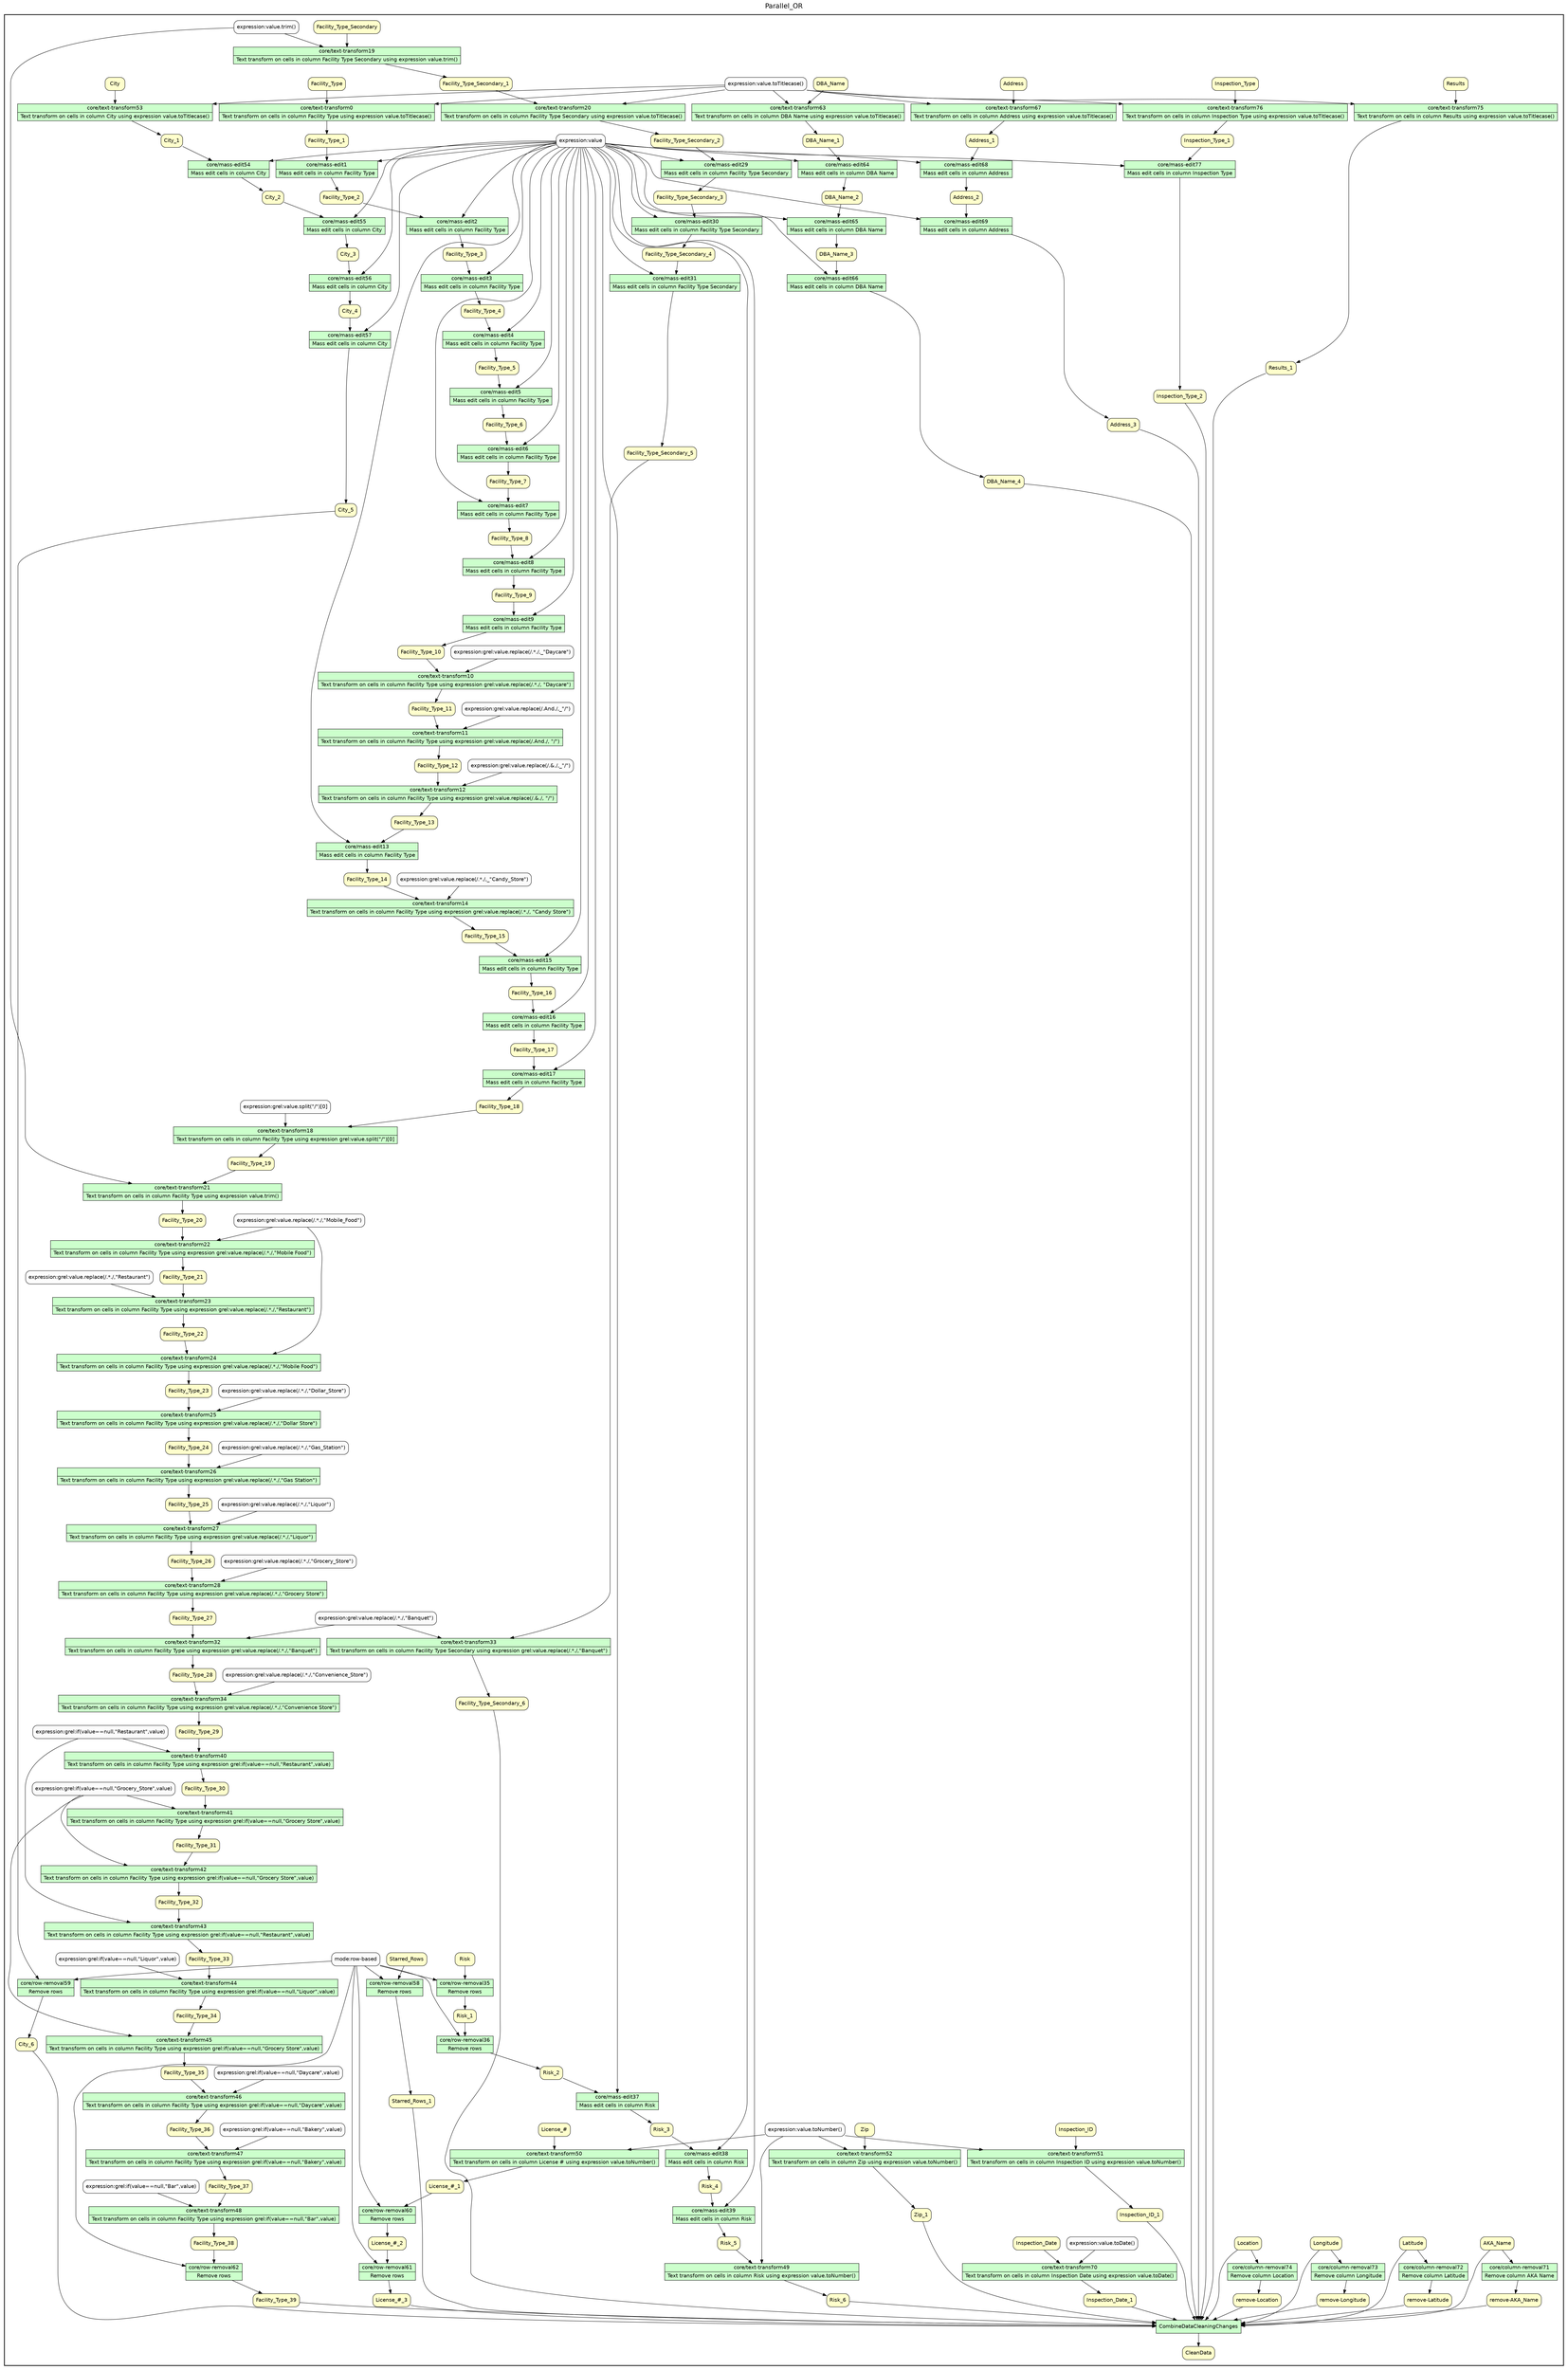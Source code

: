 
/* Start of top-level graph */
digraph Workflow {
rankdir=TB

/* Title for graph */
fontname=Helvetica; fontsize=18; labelloc=t
label=Parallel_OR

/* Start of double cluster for drawing box around nodes in workflow */
subgraph cluster_workflow_box_outer { label=""; color=black; penwidth=2
subgraph cluster_workflow_box_inner { label=""; penwidth=0

/* Style for nodes representing atomic programs in workflow */
node[shape=box style=filled fillcolor="#CCFFCC" peripheries=1 fontname=Helvetica]

/* Nodes representing atomic programs in workflow */
"core/text-transform0" [shape=record rankdir=LR label="{<f0> core/text-transform0 |<f1> Text transform on cells in column Facility Type using expression value.toTitlecase()}"];
"core/mass-edit1" [shape=record rankdir=LR label="{<f0> core/mass-edit1 |<f1> Mass edit cells in column Facility Type}"];
"core/mass-edit2" [shape=record rankdir=LR label="{<f0> core/mass-edit2 |<f1> Mass edit cells in column Facility Type}"];
"core/mass-edit3" [shape=record rankdir=LR label="{<f0> core/mass-edit3 |<f1> Mass edit cells in column Facility Type}"];
"core/mass-edit4" [shape=record rankdir=LR label="{<f0> core/mass-edit4 |<f1> Mass edit cells in column Facility Type}"];
"core/mass-edit5" [shape=record rankdir=LR label="{<f0> core/mass-edit5 |<f1> Mass edit cells in column Facility Type}"];
"core/mass-edit6" [shape=record rankdir=LR label="{<f0> core/mass-edit6 |<f1> Mass edit cells in column Facility Type}"];
"core/mass-edit7" [shape=record rankdir=LR label="{<f0> core/mass-edit7 |<f1> Mass edit cells in column Facility Type}"];
"core/mass-edit8" [shape=record rankdir=LR label="{<f0> core/mass-edit8 |<f1> Mass edit cells in column Facility Type}"];
"core/mass-edit9" [shape=record rankdir=LR label="{<f0> core/mass-edit9 |<f1> Mass edit cells in column Facility Type}"];
"core/text-transform10" [shape=record rankdir=LR label="{<f0> core/text-transform10 |<f1> Text transform on cells in column Facility Type using expression grel\:value.replace(/.*./, \"Daycare\")}"];
"core/text-transform11" [shape=record rankdir=LR label="{<f0> core/text-transform11 |<f1> Text transform on cells in column Facility Type using expression grel\:value.replace(/.And./, \"/\")}"];
"core/text-transform12" [shape=record rankdir=LR label="{<f0> core/text-transform12 |<f1> Text transform on cells in column Facility Type using expression grel\:value.replace(/.&./, \"/\")}"];
"core/mass-edit13" [shape=record rankdir=LR label="{<f0> core/mass-edit13 |<f1> Mass edit cells in column Facility Type}"];
"core/text-transform14" [shape=record rankdir=LR label="{<f0> core/text-transform14 |<f1> Text transform on cells in column Facility Type using expression grel\:value.replace(/.*./, \"Candy Store\")}"];
"core/mass-edit15" [shape=record rankdir=LR label="{<f0> core/mass-edit15 |<f1> Mass edit cells in column Facility Type}"];
"core/mass-edit16" [shape=record rankdir=LR label="{<f0> core/mass-edit16 |<f1> Mass edit cells in column Facility Type}"];
"core/mass-edit17" [shape=record rankdir=LR label="{<f0> core/mass-edit17 |<f1> Mass edit cells in column Facility Type}"];
"core/text-transform18" [shape=record rankdir=LR label="{<f0> core/text-transform18 |<f1> Text transform on cells in column Facility Type using expression grel\:value.split(\"/\")[0]}"];
"core/text-transform19" [shape=record rankdir=LR label="{<f0> core/text-transform19 |<f1> Text transform on cells in column Facility Type Secondary using expression value.trim()}"];
"core/text-transform20" [shape=record rankdir=LR label="{<f0> core/text-transform20 |<f1> Text transform on cells in column Facility Type Secondary using expression value.toTitlecase()}"];
"core/text-transform21" [shape=record rankdir=LR label="{<f0> core/text-transform21 |<f1> Text transform on cells in column Facility Type using expression value.trim()}"];
"core/text-transform22" [shape=record rankdir=LR label="{<f0> core/text-transform22 |<f1> Text transform on cells in column Facility Type using expression grel\:value.replace(/.*./,\"Mobile Food\")}"];
"core/text-transform23" [shape=record rankdir=LR label="{<f0> core/text-transform23 |<f1> Text transform on cells in column Facility Type using expression grel\:value.replace(/.*./,\"Restaurant\")}"];
"core/text-transform24" [shape=record rankdir=LR label="{<f0> core/text-transform24 |<f1> Text transform on cells in column Facility Type using expression grel\:value.replace(/.*./,\"Mobile Food\")}"];
"core/text-transform25" [shape=record rankdir=LR label="{<f0> core/text-transform25 |<f1> Text transform on cells in column Facility Type using expression grel\:value.replace(/.*./,\"Dollar Store\")}"];
"core/text-transform26" [shape=record rankdir=LR label="{<f0> core/text-transform26 |<f1> Text transform on cells in column Facility Type using expression grel\:value.replace(/.*./,\"Gas Station\")}"];
"core/text-transform27" [shape=record rankdir=LR label="{<f0> core/text-transform27 |<f1> Text transform on cells in column Facility Type using expression grel\:value.replace(/.*./,\"Liquor\")}"];
"core/text-transform28" [shape=record rankdir=LR label="{<f0> core/text-transform28 |<f1> Text transform on cells in column Facility Type using expression grel\:value.replace(/.*./,\"Grocery Store\")}"];
"core/mass-edit29" [shape=record rankdir=LR label="{<f0> core/mass-edit29 |<f1> Mass edit cells in column Facility Type Secondary}"];
"core/mass-edit30" [shape=record rankdir=LR label="{<f0> core/mass-edit30 |<f1> Mass edit cells in column Facility Type Secondary}"];
"core/mass-edit31" [shape=record rankdir=LR label="{<f0> core/mass-edit31 |<f1> Mass edit cells in column Facility Type Secondary}"];
"core/text-transform32" [shape=record rankdir=LR label="{<f0> core/text-transform32 |<f1> Text transform on cells in column Facility Type using expression grel\:value.replace(/.*./,\"Banquet\")}"];
"core/text-transform33" [shape=record rankdir=LR label="{<f0> core/text-transform33 |<f1> Text transform on cells in column Facility Type Secondary using expression grel\:value.replace(/.*./,\"Banquet\")}"];
"core/text-transform34" [shape=record rankdir=LR label="{<f0> core/text-transform34 |<f1> Text transform on cells in column Facility Type using expression grel\:value.replace(/.*./,\"Convenience Store\")}"];
"core/row-removal35" [shape=record rankdir=LR label="{<f0> core/row-removal35 |<f1> Remove rows}"];
"core/row-removal36" [shape=record rankdir=LR label="{<f0> core/row-removal36 |<f1> Remove rows}"];
"core/mass-edit37" [shape=record rankdir=LR label="{<f0> core/mass-edit37 |<f1> Mass edit cells in column Risk}"];
"core/mass-edit38" [shape=record rankdir=LR label="{<f0> core/mass-edit38 |<f1> Mass edit cells in column Risk}"];
"core/mass-edit39" [shape=record rankdir=LR label="{<f0> core/mass-edit39 |<f1> Mass edit cells in column Risk}"];
"core/text-transform40" [shape=record rankdir=LR label="{<f0> core/text-transform40 |<f1> Text transform on cells in column Facility Type using expression grel\:if(value==null,\"Restaurant\",value)}"];
"core/text-transform41" [shape=record rankdir=LR label="{<f0> core/text-transform41 |<f1> Text transform on cells in column Facility Type using expression grel\:if(value==null,\"Grocery Store\",value)}"];
"core/text-transform42" [shape=record rankdir=LR label="{<f0> core/text-transform42 |<f1> Text transform on cells in column Facility Type using expression grel\:if(value==null,\"Grocery Store\",value)}"];
"core/text-transform43" [shape=record rankdir=LR label="{<f0> core/text-transform43 |<f1> Text transform on cells in column Facility Type using expression grel\:if(value==null,\"Restaurant\",value)}"];
"core/text-transform44" [shape=record rankdir=LR label="{<f0> core/text-transform44 |<f1> Text transform on cells in column Facility Type using expression grel\:if(value==null,\"Liquor\",value)}"];
"core/text-transform45" [shape=record rankdir=LR label="{<f0> core/text-transform45 |<f1> Text transform on cells in column Facility Type using expression grel\:if(value==null,\"Grocery Store\",value)}"];
"core/text-transform46" [shape=record rankdir=LR label="{<f0> core/text-transform46 |<f1> Text transform on cells in column Facility Type using expression grel\:if(value==null,\"Daycare\",value)}"];
"core/text-transform47" [shape=record rankdir=LR label="{<f0> core/text-transform47 |<f1> Text transform on cells in column Facility Type using expression grel\:if(value==null,\"Bakery\",value)}"];
"core/text-transform48" [shape=record rankdir=LR label="{<f0> core/text-transform48 |<f1> Text transform on cells in column Facility Type using expression grel\:if(value==null,\"Bar\",value)}"];
"core/text-transform49" [shape=record rankdir=LR label="{<f0> core/text-transform49 |<f1> Text transform on cells in column Risk using expression value.toNumber()}"];
"core/text-transform50" [shape=record rankdir=LR label="{<f0> core/text-transform50 |<f1> Text transform on cells in column License # using expression value.toNumber()}"];
"core/text-transform51" [shape=record rankdir=LR label="{<f0> core/text-transform51 |<f1> Text transform on cells in column Inspection ID using expression value.toNumber()}"];
"core/text-transform52" [shape=record rankdir=LR label="{<f0> core/text-transform52 |<f1> Text transform on cells in column Zip using expression value.toNumber()}"];
"core/text-transform53" [shape=record rankdir=LR label="{<f0> core/text-transform53 |<f1> Text transform on cells in column City using expression value.toTitlecase()}"];
"core/mass-edit54" [shape=record rankdir=LR label="{<f0> core/mass-edit54 |<f1> Mass edit cells in column City}"];
"core/mass-edit55" [shape=record rankdir=LR label="{<f0> core/mass-edit55 |<f1> Mass edit cells in column City}"];
"core/mass-edit56" [shape=record rankdir=LR label="{<f0> core/mass-edit56 |<f1> Mass edit cells in column City}"];
"core/mass-edit57" [shape=record rankdir=LR label="{<f0> core/mass-edit57 |<f1> Mass edit cells in column City}"];
"core/row-removal58" [shape=record rankdir=LR label="{<f0> core/row-removal58 |<f1> Remove rows}"];
"core/row-removal59" [shape=record rankdir=LR label="{<f0> core/row-removal59 |<f1> Remove rows}"];
"core/row-removal60" [shape=record rankdir=LR label="{<f0> core/row-removal60 |<f1> Remove rows}"];
"core/row-removal61" [shape=record rankdir=LR label="{<f0> core/row-removal61 |<f1> Remove rows}"];
"core/row-removal62" [shape=record rankdir=LR label="{<f0> core/row-removal62 |<f1> Remove rows}"];
"core/text-transform63" [shape=record rankdir=LR label="{<f0> core/text-transform63 |<f1> Text transform on cells in column DBA Name using expression value.toTitlecase()}"];
"core/mass-edit64" [shape=record rankdir=LR label="{<f0> core/mass-edit64 |<f1> Mass edit cells in column DBA Name}"];
"core/mass-edit65" [shape=record rankdir=LR label="{<f0> core/mass-edit65 |<f1> Mass edit cells in column DBA Name}"];
"core/mass-edit66" [shape=record rankdir=LR label="{<f0> core/mass-edit66 |<f1> Mass edit cells in column DBA Name}"];
"core/text-transform67" [shape=record rankdir=LR label="{<f0> core/text-transform67 |<f1> Text transform on cells in column Address using expression value.toTitlecase()}"];
"core/mass-edit68" [shape=record rankdir=LR label="{<f0> core/mass-edit68 |<f1> Mass edit cells in column Address}"];
"core/mass-edit69" [shape=record rankdir=LR label="{<f0> core/mass-edit69 |<f1> Mass edit cells in column Address}"];
"core/text-transform70" [shape=record rankdir=LR label="{<f0> core/text-transform70 |<f1> Text transform on cells in column Inspection Date using expression value.toDate()}"];
"core/column-removal71" [shape=record rankdir=LR label="{<f0> core/column-removal71 |<f1> Remove column AKA Name}"];
"core/column-removal72" [shape=record rankdir=LR label="{<f0> core/column-removal72 |<f1> Remove column Latitude}"];
"core/column-removal73" [shape=record rankdir=LR label="{<f0> core/column-removal73 |<f1> Remove column Longitude}"];
"core/column-removal74" [shape=record rankdir=LR label="{<f0> core/column-removal74 |<f1> Remove column Location}"];
"core/text-transform75" [shape=record rankdir=LR label="{<f0> core/text-transform75 |<f1> Text transform on cells in column Results using expression value.toTitlecase()}"];
"core/text-transform76" [shape=record rankdir=LR label="{<f0> core/text-transform76 |<f1> Text transform on cells in column Inspection Type using expression value.toTitlecase()}"];
"core/mass-edit77" [shape=record rankdir=LR label="{<f0> core/mass-edit77 |<f1> Mass edit cells in column Inspection Type}"];
CombineDataCleaningChanges

/* Style for nodes representing non-parameter data channels in workflow */
node[shape=box style="rounded,filled" fillcolor="#FFFFCC" peripheries=1 fontname=Helvetica]

/* Nodes for non-parameter data channels in workflow */
CleanData
Facility_Type
Facility_Type_1
Facility_Type_2
Facility_Type_3
Facility_Type_4
Facility_Type_5
Facility_Type_6
Facility_Type_7
Facility_Type_8
Facility_Type_9
Facility_Type_10
Facility_Type_11
Facility_Type_12
Facility_Type_13
Facility_Type_14
Facility_Type_15
Facility_Type_16
Facility_Type_17
Facility_Type_18
Facility_Type_Secondary
Facility_Type_Secondary_1
Facility_Type_19
Facility_Type_20
Facility_Type_21
Facility_Type_22
Facility_Type_23
Facility_Type_24
Facility_Type_25
Facility_Type_26
Facility_Type_Secondary_2
Facility_Type_Secondary_3
Facility_Type_Secondary_4
Facility_Type_27
Facility_Type_Secondary_5
Facility_Type_28
Risk
Risk_1
Risk_2
Risk_3
Risk_4
Facility_Type_29
Facility_Type_30
Facility_Type_31
Facility_Type_32
Facility_Type_33
Facility_Type_34
Facility_Type_35
Facility_Type_36
Facility_Type_37
Risk_5
"License_#"
Inspection_ID
Zip
City
City_1
City_2
City_3
City_4
Starred_Rows
City_5
"License_#_1"
"License_#_2"
Facility_Type_38
DBA_Name
DBA_Name_1
DBA_Name_2
DBA_Name_3
Address
Address_1
Address_2
Inspection_Date
AKA_Name
Latitude
Longitude
Location
Results
Inspection_Type
Inspection_Type_1
Facility_Type_39
Facility_Type_Secondary_6
Risk_6
"License_#_3"
Inspection_ID_1
Zip_1
City_6
Starred_Rows_1
DBA_Name_4
Address_3
Inspection_Date_1
"remove-AKA_Name"
"remove-Latitude"
"remove-Longitude"
"remove-Location"
Results_1
Inspection_Type_2

/* Style for nodes representing parameter channels in workflow */
node[shape=box style="rounded,filled" fillcolor="#FCFCFC" peripheries=1 fontname=Helvetica]

/* Nodes representing parameter channels in workflow */
"expression:value.toTitlecase()"
"expression:value"
"expression:grel:value.replace(/.*./,_\"Daycare\")"
"expression:grel:value.replace(/.And./,_\"/\")"
"expression:grel:value.replace(/.&./,_\"/\")"
"expression:grel:value.replace(/.*./,_\"Candy_Store\")"
"expression:grel:value.split(\"/\")[0]"
"expression:value.trim()"
"expression:grel:value.replace(/.*./,\"Mobile_Food\")"
"expression:grel:value.replace(/.*./,\"Restaurant\")"
"expression:grel:value.replace(/.*./,\"Dollar_Store\")"
"expression:grel:value.replace(/.*./,\"Gas_Station\")"
"expression:grel:value.replace(/.*./,\"Liquor\")"
"expression:grel:value.replace(/.*./,\"Grocery_Store\")"
"expression:grel:value.replace(/.*./,\"Banquet\")"
"expression:grel:value.replace(/.*./,\"Convenience_Store\")"
"mode:row-based"
"expression:grel:if(value==null,\"Restaurant\",value)"
"expression:grel:if(value==null,\"Grocery_Store\",value)"
"expression:grel:if(value==null,\"Liquor\",value)"
"expression:grel:if(value==null,\"Daycare\",value)"
"expression:grel:if(value==null,\"Bakery\",value)"
"expression:grel:if(value==null,\"Bar\",value)"
"expression:value.toNumber()"
"expression:value.toDate()"

/* Edges representing connections between programs and channels */
"core/text-transform0" -> Facility_Type_1
"expression:value.toTitlecase()" -> "core/text-transform0"
Facility_Type -> "core/text-transform0"
"core/mass-edit1" -> Facility_Type_2
"expression:value" -> "core/mass-edit1"
Facility_Type_1 -> "core/mass-edit1"
"core/mass-edit2" -> Facility_Type_3
"expression:value" -> "core/mass-edit2"
Facility_Type_2 -> "core/mass-edit2"
"core/mass-edit3" -> Facility_Type_4
"expression:value" -> "core/mass-edit3"
Facility_Type_3 -> "core/mass-edit3"
"core/mass-edit4" -> Facility_Type_5
"expression:value" -> "core/mass-edit4"
Facility_Type_4 -> "core/mass-edit4"
"core/mass-edit5" -> Facility_Type_6
"expression:value" -> "core/mass-edit5"
Facility_Type_5 -> "core/mass-edit5"
"core/mass-edit6" -> Facility_Type_7
"expression:value" -> "core/mass-edit6"
Facility_Type_6 -> "core/mass-edit6"
"core/mass-edit7" -> Facility_Type_8
"expression:value" -> "core/mass-edit7"
Facility_Type_7 -> "core/mass-edit7"
"core/mass-edit8" -> Facility_Type_9
"expression:value" -> "core/mass-edit8"
Facility_Type_8 -> "core/mass-edit8"
"core/mass-edit9" -> Facility_Type_10
"expression:value" -> "core/mass-edit9"
Facility_Type_9 -> "core/mass-edit9"
"core/text-transform10" -> Facility_Type_11
"expression:grel:value.replace(/.*./,_\"Daycare\")" -> "core/text-transform10"
Facility_Type_10 -> "core/text-transform10"
"core/text-transform11" -> Facility_Type_12
"expression:grel:value.replace(/.And./,_\"/\")" -> "core/text-transform11"
Facility_Type_11 -> "core/text-transform11"
"core/text-transform12" -> Facility_Type_13
"expression:grel:value.replace(/.&./,_\"/\")" -> "core/text-transform12"
Facility_Type_12 -> "core/text-transform12"
"core/mass-edit13" -> Facility_Type_14
"expression:value" -> "core/mass-edit13"
Facility_Type_13 -> "core/mass-edit13"
"core/text-transform14" -> Facility_Type_15
"expression:grel:value.replace(/.*./,_\"Candy_Store\")" -> "core/text-transform14"
Facility_Type_14 -> "core/text-transform14"
"core/mass-edit15" -> Facility_Type_16
"expression:value" -> "core/mass-edit15"
Facility_Type_15 -> "core/mass-edit15"
"core/mass-edit16" -> Facility_Type_17
"expression:value" -> "core/mass-edit16"
Facility_Type_16 -> "core/mass-edit16"
"core/mass-edit17" -> Facility_Type_18
"expression:value" -> "core/mass-edit17"
Facility_Type_17 -> "core/mass-edit17"
"core/text-transform18" -> Facility_Type_19
"expression:grel:value.split(\"/\")[0]" -> "core/text-transform18"
Facility_Type_18 -> "core/text-transform18"
"core/text-transform19" -> Facility_Type_Secondary_1
"expression:value.trim()" -> "core/text-transform19"
Facility_Type_Secondary -> "core/text-transform19"
"core/text-transform20" -> Facility_Type_Secondary_2
"expression:value.toTitlecase()" -> "core/text-transform20"
Facility_Type_Secondary_1 -> "core/text-transform20"
"core/text-transform21" -> Facility_Type_20
"expression:value.trim()" -> "core/text-transform21"
Facility_Type_19 -> "core/text-transform21"
"core/text-transform22" -> Facility_Type_21
"expression:grel:value.replace(/.*./,\"Mobile_Food\")" -> "core/text-transform22"
Facility_Type_20 -> "core/text-transform22"
"core/text-transform23" -> Facility_Type_22
"expression:grel:value.replace(/.*./,\"Restaurant\")" -> "core/text-transform23"
Facility_Type_21 -> "core/text-transform23"
"core/text-transform24" -> Facility_Type_23
"expression:grel:value.replace(/.*./,\"Mobile_Food\")" -> "core/text-transform24"
Facility_Type_22 -> "core/text-transform24"
"core/text-transform25" -> Facility_Type_24
"expression:grel:value.replace(/.*./,\"Dollar_Store\")" -> "core/text-transform25"
Facility_Type_23 -> "core/text-transform25"
"core/text-transform26" -> Facility_Type_25
"expression:grel:value.replace(/.*./,\"Gas_Station\")" -> "core/text-transform26"
Facility_Type_24 -> "core/text-transform26"
"core/text-transform27" -> Facility_Type_26
"expression:grel:value.replace(/.*./,\"Liquor\")" -> "core/text-transform27"
Facility_Type_25 -> "core/text-transform27"
"core/text-transform28" -> Facility_Type_27
"expression:grel:value.replace(/.*./,\"Grocery_Store\")" -> "core/text-transform28"
Facility_Type_26 -> "core/text-transform28"
"core/mass-edit29" -> Facility_Type_Secondary_3
"expression:value" -> "core/mass-edit29"
Facility_Type_Secondary_2 -> "core/mass-edit29"
"core/mass-edit30" -> Facility_Type_Secondary_4
"expression:value" -> "core/mass-edit30"
Facility_Type_Secondary_3 -> "core/mass-edit30"
"core/mass-edit31" -> Facility_Type_Secondary_5
"expression:value" -> "core/mass-edit31"
Facility_Type_Secondary_4 -> "core/mass-edit31"
"core/text-transform32" -> Facility_Type_28
"expression:grel:value.replace(/.*./,\"Banquet\")" -> "core/text-transform32"
Facility_Type_27 -> "core/text-transform32"
"core/text-transform33" -> Facility_Type_Secondary_6
"expression:grel:value.replace(/.*./,\"Banquet\")" -> "core/text-transform33"
Facility_Type_Secondary_5 -> "core/text-transform33"
"core/text-transform34" -> Facility_Type_29
"expression:grel:value.replace(/.*./,\"Convenience_Store\")" -> "core/text-transform34"
Facility_Type_28 -> "core/text-transform34"
"core/row-removal35" -> Risk_1
"mode:row-based" -> "core/row-removal35"
Risk -> "core/row-removal35"
"core/row-removal36" -> Risk_2
"mode:row-based" -> "core/row-removal36"
Risk_1 -> "core/row-removal36"
"core/mass-edit37" -> Risk_3
"expression:value" -> "core/mass-edit37"
Risk_2 -> "core/mass-edit37"
"core/mass-edit38" -> Risk_4
"expression:value" -> "core/mass-edit38"
Risk_3 -> "core/mass-edit38"
"core/mass-edit39" -> Risk_5
"expression:value" -> "core/mass-edit39"
Risk_4 -> "core/mass-edit39"
"core/text-transform40" -> Facility_Type_30
"expression:grel:if(value==null,\"Restaurant\",value)" -> "core/text-transform40"
Facility_Type_29 -> "core/text-transform40"
"core/text-transform41" -> Facility_Type_31
"expression:grel:if(value==null,\"Grocery_Store\",value)" -> "core/text-transform41"
Facility_Type_30 -> "core/text-transform41"
"core/text-transform42" -> Facility_Type_32
"expression:grel:if(value==null,\"Grocery_Store\",value)" -> "core/text-transform42"
Facility_Type_31 -> "core/text-transform42"
"core/text-transform43" -> Facility_Type_33
"expression:grel:if(value==null,\"Restaurant\",value)" -> "core/text-transform43"
Facility_Type_32 -> "core/text-transform43"
"core/text-transform44" -> Facility_Type_34
"expression:grel:if(value==null,\"Liquor\",value)" -> "core/text-transform44"
Facility_Type_33 -> "core/text-transform44"
"core/text-transform45" -> Facility_Type_35
"expression:grel:if(value==null,\"Grocery_Store\",value)" -> "core/text-transform45"
Facility_Type_34 -> "core/text-transform45"
"core/text-transform46" -> Facility_Type_36
"expression:grel:if(value==null,\"Daycare\",value)" -> "core/text-transform46"
Facility_Type_35 -> "core/text-transform46"
"core/text-transform47" -> Facility_Type_37
"expression:grel:if(value==null,\"Bakery\",value)" -> "core/text-transform47"
Facility_Type_36 -> "core/text-transform47"
"core/text-transform48" -> Facility_Type_38
"expression:grel:if(value==null,\"Bar\",value)" -> "core/text-transform48"
Facility_Type_37 -> "core/text-transform48"
"core/text-transform49" -> Risk_6
"expression:value.toNumber()" -> "core/text-transform49"
Risk_5 -> "core/text-transform49"
"core/text-transform50" -> "License_#_1"
"expression:value.toNumber()" -> "core/text-transform50"
"License_#" -> "core/text-transform50"
"core/text-transform51" -> Inspection_ID_1
"expression:value.toNumber()" -> "core/text-transform51"
Inspection_ID -> "core/text-transform51"
"core/text-transform52" -> Zip_1
"expression:value.toNumber()" -> "core/text-transform52"
Zip -> "core/text-transform52"
"core/text-transform53" -> City_1
"expression:value.toTitlecase()" -> "core/text-transform53"
City -> "core/text-transform53"
"core/mass-edit54" -> City_2
"expression:value" -> "core/mass-edit54"
City_1 -> "core/mass-edit54"
"core/mass-edit55" -> City_3
"expression:value" -> "core/mass-edit55"
City_2 -> "core/mass-edit55"
"core/mass-edit56" -> City_4
"expression:value" -> "core/mass-edit56"
City_3 -> "core/mass-edit56"
"core/mass-edit57" -> City_5
"expression:value" -> "core/mass-edit57"
City_4 -> "core/mass-edit57"
"core/row-removal58" -> Starred_Rows_1
"mode:row-based" -> "core/row-removal58"
Starred_Rows -> "core/row-removal58"
"core/row-removal59" -> City_6
"mode:row-based" -> "core/row-removal59"
City_5 -> "core/row-removal59"
"core/row-removal60" -> "License_#_2"
"mode:row-based" -> "core/row-removal60"
"License_#_1" -> "core/row-removal60"
"core/row-removal61" -> "License_#_3"
"mode:row-based" -> "core/row-removal61"
"License_#_2" -> "core/row-removal61"
"core/row-removal62" -> Facility_Type_39
"mode:row-based" -> "core/row-removal62"
Facility_Type_38 -> "core/row-removal62"
"core/text-transform63" -> DBA_Name_1
"expression:value.toTitlecase()" -> "core/text-transform63"
DBA_Name -> "core/text-transform63"
"core/mass-edit64" -> DBA_Name_2
"expression:value" -> "core/mass-edit64"
DBA_Name_1 -> "core/mass-edit64"
"core/mass-edit65" -> DBA_Name_3
"expression:value" -> "core/mass-edit65"
DBA_Name_2 -> "core/mass-edit65"
"core/mass-edit66" -> DBA_Name_4
"expression:value" -> "core/mass-edit66"
DBA_Name_3 -> "core/mass-edit66"
"core/text-transform67" -> Address_1
"expression:value.toTitlecase()" -> "core/text-transform67"
Address -> "core/text-transform67"
"core/mass-edit68" -> Address_2
"expression:value" -> "core/mass-edit68"
Address_1 -> "core/mass-edit68"
"core/mass-edit69" -> Address_3
"expression:value" -> "core/mass-edit69"
Address_2 -> "core/mass-edit69"
"core/text-transform70" -> Inspection_Date_1
"expression:value.toDate()" -> "core/text-transform70"
Inspection_Date -> "core/text-transform70"
"core/column-removal71" -> "remove-AKA_Name"
AKA_Name -> "core/column-removal71"
"core/column-removal72" -> "remove-Latitude"
Latitude -> "core/column-removal72"
"core/column-removal73" -> "remove-Longitude"
Longitude -> "core/column-removal73"
"core/column-removal74" -> "remove-Location"
Location -> "core/column-removal74"
"core/text-transform75" -> Results_1
"expression:value.toTitlecase()" -> "core/text-transform75"
Results -> "core/text-transform75"
"core/text-transform76" -> Inspection_Type_1
"expression:value.toTitlecase()" -> "core/text-transform76"
Inspection_Type -> "core/text-transform76"
"core/mass-edit77" -> Inspection_Type_2
"expression:value" -> "core/mass-edit77"
Inspection_Type_1 -> "core/mass-edit77"
CombineDataCleaningChanges -> CleanData
Facility_Type_39 -> CombineDataCleaningChanges
Facility_Type_Secondary_6 -> CombineDataCleaningChanges
Risk_6 -> CombineDataCleaningChanges
"License_#_3" -> CombineDataCleaningChanges
Inspection_ID_1 -> CombineDataCleaningChanges
Zip_1 -> CombineDataCleaningChanges
City_6 -> CombineDataCleaningChanges
Starred_Rows_1 -> CombineDataCleaningChanges
DBA_Name_4 -> CombineDataCleaningChanges
Address_3 -> CombineDataCleaningChanges
Inspection_Date_1 -> CombineDataCleaningChanges
AKA_Name -> CombineDataCleaningChanges
"remove-AKA_Name" -> CombineDataCleaningChanges
Latitude -> CombineDataCleaningChanges
"remove-Latitude" -> CombineDataCleaningChanges
Longitude -> CombineDataCleaningChanges
"remove-Longitude" -> CombineDataCleaningChanges
Location -> CombineDataCleaningChanges
"remove-Location" -> CombineDataCleaningChanges
Results_1 -> CombineDataCleaningChanges
Inspection_Type_2 -> CombineDataCleaningChanges

/* End of double cluster for drawing box around nodes in workflow */
}}

/* End of top-level graph */
}
